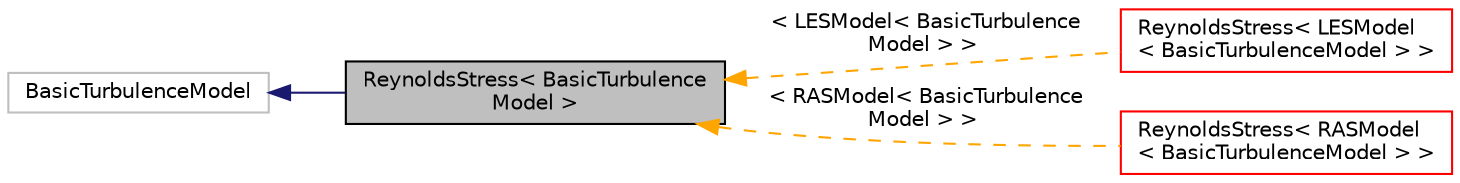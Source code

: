 digraph "ReynoldsStress&lt; BasicTurbulenceModel &gt;"
{
  bgcolor="transparent";
  edge [fontname="Helvetica",fontsize="10",labelfontname="Helvetica",labelfontsize="10"];
  node [fontname="Helvetica",fontsize="10",shape=record];
  rankdir="LR";
  Node1 [label="ReynoldsStress\< BasicTurbulence\lModel \>",height=0.2,width=0.4,color="black", fillcolor="grey75", style="filled", fontcolor="black"];
  Node2 -> Node1 [dir="back",color="midnightblue",fontsize="10",style="solid",fontname="Helvetica"];
  Node2 [label="BasicTurbulenceModel",height=0.2,width=0.4,color="grey75"];
  Node1 -> Node3 [dir="back",color="orange",fontsize="10",style="dashed",label=" \< LESModel\< BasicTurbulence\lModel \> \>" ,fontname="Helvetica"];
  Node3 [label="ReynoldsStress\< LESModel\l\< BasicTurbulenceModel \> \>",height=0.2,width=0.4,color="red",URL="$a02179.html"];
  Node1 -> Node4 [dir="back",color="orange",fontsize="10",style="dashed",label=" \< RASModel\< BasicTurbulence\lModel \> \>" ,fontname="Helvetica"];
  Node4 [label="ReynoldsStress\< RASModel\l\< BasicTurbulenceModel \> \>",height=0.2,width=0.4,color="red",URL="$a02179.html"];
}
